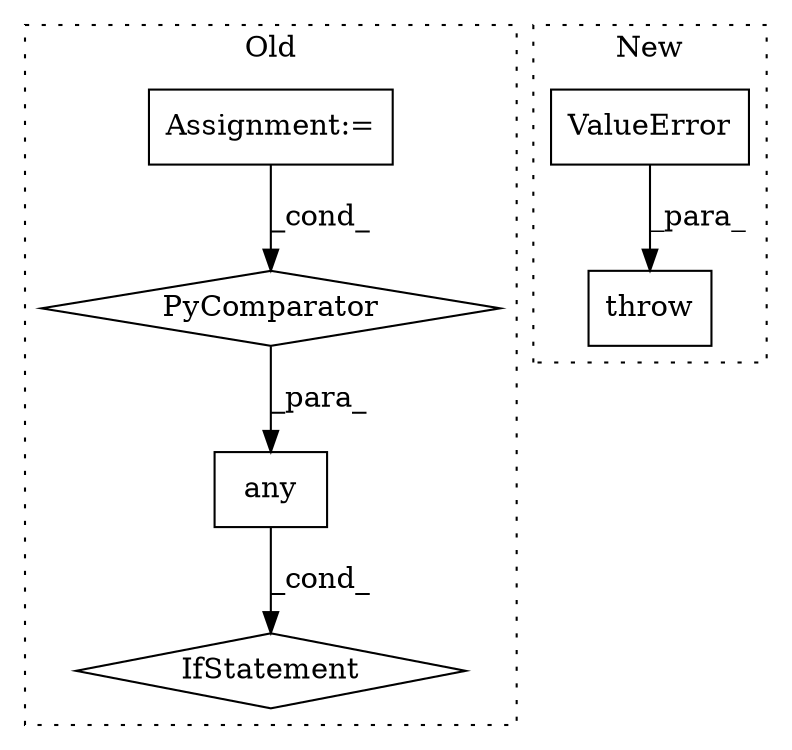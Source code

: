 digraph G {
subgraph cluster0 {
1 [label="any" a="32" s="49162,49272" l="13,-3" shape="box"];
3 [label="IfStatement" a="25" s="49045,49269" l="4,2" shape="diamond"];
4 [label="PyComparator" a="113" s="49240" l="26" shape="diamond"];
6 [label="Assignment:=" a="7" s="48991" l="1" shape="box"];
label = "Old";
style="dotted";
}
subgraph cluster1 {
2 [label="ValueError" a="32" s="38286,38366" l="11,1" shape="box"];
5 [label="throw" a="53" s="38280" l="6" shape="box"];
label = "New";
style="dotted";
}
1 -> 3 [label="_cond_"];
2 -> 5 [label="_para_"];
4 -> 1 [label="_para_"];
6 -> 4 [label="_cond_"];
}